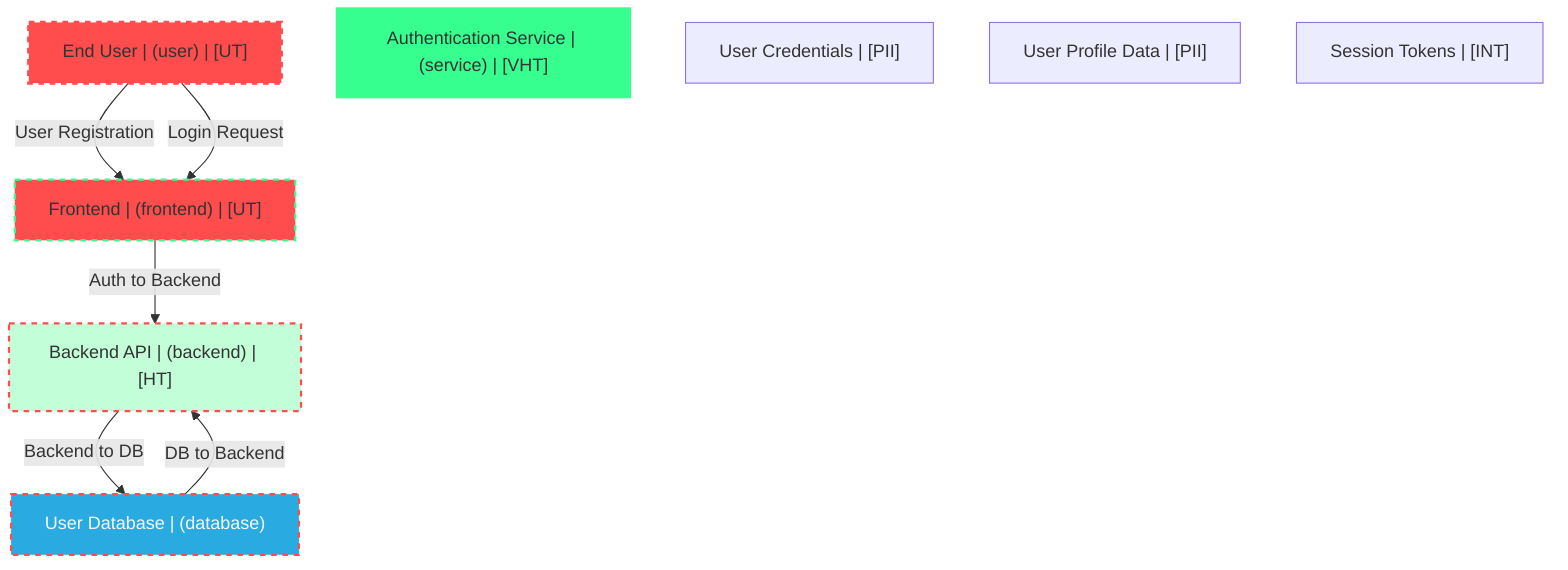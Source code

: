 graph TB
  node_01F5G3J5Z9K5T5V9W8X1Y2Z3I["End User | (user) | [UT]"]:::untrusted
  node_01F5G3J5Z9K5T5V9W8X1Y2Z3E["Frontend | (frontend) | [UT]"]:::untrusted
  node_01F5G3J5Z9K5T5V9W8X1Y2Z3F["Backend API | (backend) | [HT]"]:::highTrust
  node_01F5G3J5Z9K5T5V9W8X1Y2Z3G["Authentication Service | (service) | [VHT]"]:::veryHighTrust
  node_01F5G3J5Z9K5T5V9W8X1Y2Z3H["User Database | (database)"]:::dataStore
  node_01F5G3J5Z9K5T5V9W8X1Y2Z3B["User Credentials | [PII]"]:::dataAsset,pii
  node_01F5G3J5Z9K5T5V9W8X1Y2Z3C["User Profile Data | [PII]"]:::dataAsset,pii
  node_01F5G3J5Z9K5T5V9W8X1Y2Z3D["Session Tokens | [INT]"]:::dataAsset,internal

  node_01F5G3J5Z9K5T5V9W8X1Y2Z3I -->|User Registration| node_01F5G3J5Z9K5T5V9W8X1Y2Z3E:::encryptedFlow
  node_01F5G3J5Z9K5T5V9W8X1Y2Z3I -->|Login Request| node_01F5G3J5Z9K5T5V9W8X1Y2Z3E:::encryptedFlow
  node_01F5G3J5Z9K5T5V9W8X1Y2Z3E -->|Auth to Backend| node_01F5G3J5Z9K5T5V9W8X1Y2Z3F:::encryptedFlow
  node_01F5G3J5Z9K5T5V9W8X1Y2Z3F -->|Backend to DB| node_01F5G3J5Z9K5T5V9W8X1Y2Z3H:::unencryptedFlow
  node_01F5G3J5Z9K5T5V9W8X1Y2Z3H -->|DB to Backend| node_01F5G3J5Z9K5T5V9W8X1Y2Z3F:::unencryptedFlow

  classDef externalEntity fill:#FF4C4C,stroke:#FF4C4C,stroke-width:2px,color:#F5F7FA
  classDef process fill:#36FF8F,stroke:#36FF8F,stroke-width:2px,color:#0B0D17
  classDef dataStore fill:#29ABE2,stroke:#29ABE2,stroke-width:2px,color:#F5F7FA
  classDef dataAsset fill:#A259FF,stroke:#c3a4ff,stroke-width:2px,color:#F5F7FA
  classDef untrusted fill:#FF4C4C,stroke:#FF4C4C,stroke-width:3px,stroke-dasharray:5 5
  classDef lowTrust fill:#f77c63,stroke:#f77c63,stroke-width:2px,stroke-dasharray:3 3
  classDef mediumTrust fill:#FFD300,stroke:#FFD300,stroke-width:2px
  classDef highTrust fill:#C2FFD8,stroke:#36FF8F,stroke-width:2px
  classDef veryHighTrust fill:#36FF8F,stroke:#36FF8F,stroke-width:3px
  classDef public fill:#C2FFD8,stroke:#36FF8F,stroke-width:1px
  classDef internal fill:#FFF2B3,stroke:#FFD300,stroke-width:1px
  classDef confidential fill:#FFB3B3,stroke:#FF4C4C,stroke-width:2px
  classDef restricted fill:#FF4C4C,stroke:#FF4C4C,stroke-width:3px
  classDef pii fill:#ffa1ad,stroke:#A259FF,stroke-width:2px
  classDef pci fill:#FF4C4C,stroke:#FF4C4C,stroke-width:3px
  classDef phi fill:#ffa1ad,stroke:#A259FF,stroke-width:3px
  classDef encryptedFlow stroke:#36FF8F,stroke-width:2px
  classDef unencryptedFlow stroke:#FF4C4C,stroke-width:2px,stroke-dasharray:5 5
  classDef authenticatedFlow stroke:#29ABE2,stroke-width:2px
  classDef trustBoundary fill:transparent,stroke:#2E3440,stroke-width:3px,stroke-dasharray:10 5